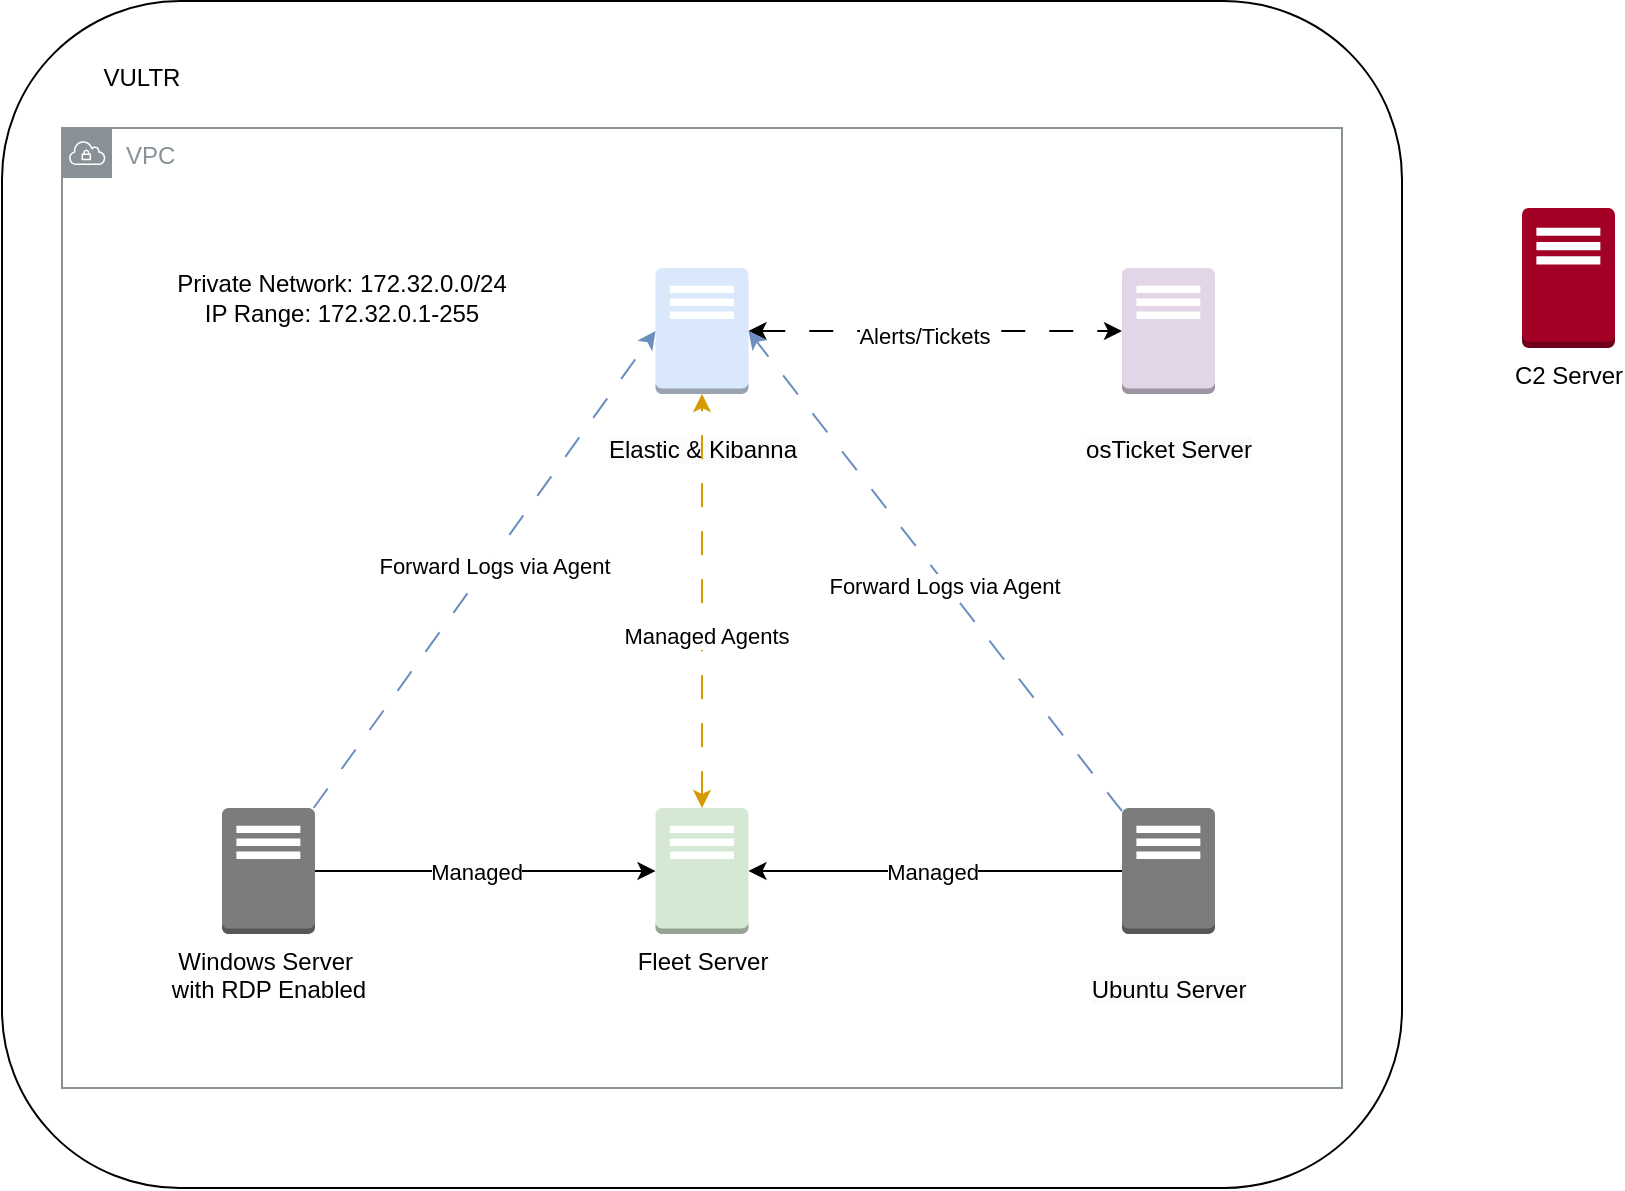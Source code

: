 <mxfile version="24.7.16">
  <diagram name="Page-1" id="E3Aew93MKvQ94FIYd_fR">
    <mxGraphModel dx="1050" dy="574" grid="1" gridSize="10" guides="1" tooltips="1" connect="1" arrows="1" fold="1" page="1" pageScale="1" pageWidth="827" pageHeight="1169" math="0" shadow="0">
      <root>
        <mxCell id="0" />
        <mxCell id="1" parent="0" />
        <mxCell id="Mx1jPVl39tABdKHU91At-50" value="" style="rounded=1;whiteSpace=wrap;html=1;" vertex="1" parent="1">
          <mxGeometry x="100" y="16.5" width="700" height="593.5" as="geometry" />
        </mxCell>
        <mxCell id="Mx1jPVl39tABdKHU91At-52" value="VPC" style="sketch=0;outlineConnect=0;gradientColor=none;html=1;whiteSpace=wrap;fontSize=12;fontStyle=0;shape=mxgraph.aws4.group;grIcon=mxgraph.aws4.group_vpc;strokeColor=#879196;fillColor=none;verticalAlign=top;align=left;spacingLeft=30;fontColor=#879196;dashed=0;" vertex="1" parent="1">
          <mxGeometry x="130" y="80" width="640" height="480" as="geometry" />
        </mxCell>
        <mxCell id="Mx1jPVl39tABdKHU91At-2" value="&#xa;&lt;span style=&quot;color: rgb(0, 0, 0); font-family: Helvetica; font-size: 12px; font-style: normal; font-variant-ligatures: normal; font-variant-caps: normal; font-weight: 400; letter-spacing: normal; orphans: 2; text-align: center; text-indent: 0px; text-transform: none; widows: 2; word-spacing: 0px; -webkit-text-stroke-width: 0px; white-space: nowrap; background-color: rgb(251, 251, 251); text-decoration-thickness: initial; text-decoration-style: initial; text-decoration-color: initial; display: inline !important; float: none;&quot;&gt;Elastic &amp;amp; Kibanna&lt;/span&gt;&#xa;&#xa;" style="outlineConnect=0;dashed=0;verticalLabelPosition=bottom;verticalAlign=top;align=center;html=1;shape=mxgraph.aws3.traditional_server;fillColor=#dae8fc;strokeColor=#6c8ebf;" vertex="1" parent="1">
          <mxGeometry x="426.75" y="150" width="46.5" height="63" as="geometry" />
        </mxCell>
        <mxCell id="Mx1jPVl39tABdKHU91At-34" value="Windows Server&amp;nbsp;&lt;div&gt;with RDP Enabled&lt;/div&gt;" style="outlineConnect=0;dashed=0;verticalLabelPosition=bottom;verticalAlign=top;align=center;html=1;shape=mxgraph.aws3.traditional_server;fillColor=#7D7C7C;gradientColor=none;" vertex="1" parent="1">
          <mxGeometry x="210" y="420" width="46.5" height="63" as="geometry" />
        </mxCell>
        <mxCell id="Mx1jPVl39tABdKHU91At-38" value="&#xa;&lt;span style=&quot;color: rgb(0, 0, 0); font-family: Helvetica; font-size: 12px; font-style: normal; font-variant-ligatures: normal; font-variant-caps: normal; font-weight: 400; letter-spacing: normal; orphans: 2; text-align: center; text-indent: 0px; text-transform: none; widows: 2; word-spacing: 0px; -webkit-text-stroke-width: 0px; white-space: nowrap; background-color: rgb(251, 251, 251); text-decoration-thickness: initial; text-decoration-style: initial; text-decoration-color: initial; display: inline !important; float: none;&quot;&gt;Ubuntu Server&lt;/span&gt;&#xa;&#xa;" style="outlineConnect=0;dashed=0;verticalLabelPosition=bottom;verticalAlign=top;align=center;html=1;shape=mxgraph.aws3.traditional_server;fillColor=#7D7C7C;gradientColor=none;" vertex="1" parent="1">
          <mxGeometry x="660" y="420" width="46.5" height="63" as="geometry" />
        </mxCell>
        <mxCell id="Mx1jPVl39tABdKHU91At-61" style="edgeStyle=orthogonalEdgeStyle;rounded=0;orthogonalLoop=1;jettySize=auto;html=1;startArrow=classic;startFill=1;fillColor=#ffe6cc;strokeColor=#d79b00;dashed=1;dashPattern=12 12;" edge="1" parent="1" source="Mx1jPVl39tABdKHU91At-42" target="Mx1jPVl39tABdKHU91At-2">
          <mxGeometry relative="1" as="geometry" />
        </mxCell>
        <mxCell id="Mx1jPVl39tABdKHU91At-67" value="Managed Agents" style="edgeLabel;html=1;align=center;verticalAlign=middle;resizable=0;points=[];" vertex="1" connectable="0" parent="Mx1jPVl39tABdKHU91At-61">
          <mxGeometry x="-0.171" y="-2" relative="1" as="geometry">
            <mxPoint as="offset" />
          </mxGeometry>
        </mxCell>
        <mxCell id="Mx1jPVl39tABdKHU91At-42" value="Fleet Server" style="outlineConnect=0;dashed=0;verticalLabelPosition=bottom;verticalAlign=top;align=center;html=1;shape=mxgraph.aws3.traditional_server;fillColor=#d5e8d4;strokeColor=#82b366;" vertex="1" parent="1">
          <mxGeometry x="426.75" y="420" width="46.5" height="63" as="geometry" />
        </mxCell>
        <mxCell id="Mx1jPVl39tABdKHU91At-46" value="&#xa;&lt;span style=&quot;color: rgb(0, 0, 0); font-family: Helvetica; font-size: 12px; font-style: normal; font-variant-ligatures: normal; font-variant-caps: normal; font-weight: 400; letter-spacing: normal; orphans: 2; text-align: center; text-indent: 0px; text-transform: none; widows: 2; word-spacing: 0px; -webkit-text-stroke-width: 0px; white-space: nowrap; background-color: rgb(251, 251, 251); text-decoration-thickness: initial; text-decoration-style: initial; text-decoration-color: initial; display: inline !important; float: none;&quot;&gt;osTicket Server&lt;/span&gt;&#xa;&#xa;" style="outlineConnect=0;dashed=0;verticalLabelPosition=bottom;verticalAlign=top;align=center;html=1;shape=mxgraph.aws3.traditional_server;fillColor=#e1d5e7;strokeColor=#9673a6;" vertex="1" parent="1">
          <mxGeometry x="660" y="150" width="46.5" height="63" as="geometry" />
        </mxCell>
        <mxCell id="Mx1jPVl39tABdKHU91At-49" value="C2 Server" style="outlineConnect=0;dashed=0;verticalLabelPosition=bottom;verticalAlign=top;align=center;html=1;shape=mxgraph.aws3.traditional_server;fillColor=#a20025;strokeColor=#6F0000;fontColor=default;" vertex="1" parent="1">
          <mxGeometry x="860" y="120" width="46.5" height="70" as="geometry" />
        </mxCell>
        <mxCell id="Mx1jPVl39tABdKHU91At-51" value="VULTR" style="text;html=1;align=center;verticalAlign=middle;whiteSpace=wrap;rounded=0;" vertex="1" parent="1">
          <mxGeometry x="140" y="40" width="60" height="30" as="geometry" />
        </mxCell>
        <mxCell id="Mx1jPVl39tABdKHU91At-54" style="edgeStyle=orthogonalEdgeStyle;rounded=0;orthogonalLoop=1;jettySize=auto;html=1;entryX=0;entryY=0.5;entryDx=0;entryDy=0;entryPerimeter=0;" edge="1" parent="1" source="Mx1jPVl39tABdKHU91At-34" target="Mx1jPVl39tABdKHU91At-42">
          <mxGeometry relative="1" as="geometry" />
        </mxCell>
        <mxCell id="Mx1jPVl39tABdKHU91At-55" value="Managed" style="edgeLabel;html=1;align=center;verticalAlign=middle;resizable=0;points=[];" vertex="1" connectable="0" parent="Mx1jPVl39tABdKHU91At-54">
          <mxGeometry x="-0.052" relative="1" as="geometry">
            <mxPoint as="offset" />
          </mxGeometry>
        </mxCell>
        <mxCell id="Mx1jPVl39tABdKHU91At-58" style="edgeStyle=orthogonalEdgeStyle;rounded=0;orthogonalLoop=1;jettySize=auto;html=1;entryX=1;entryY=0.5;entryDx=0;entryDy=0;entryPerimeter=0;" edge="1" parent="1" source="Mx1jPVl39tABdKHU91At-38" target="Mx1jPVl39tABdKHU91At-42">
          <mxGeometry relative="1" as="geometry" />
        </mxCell>
        <mxCell id="Mx1jPVl39tABdKHU91At-60" value="Managed" style="edgeLabel;html=1;align=center;verticalAlign=middle;resizable=0;points=[];" vertex="1" connectable="0" parent="Mx1jPVl39tABdKHU91At-58">
          <mxGeometry x="0.015" relative="1" as="geometry">
            <mxPoint as="offset" />
          </mxGeometry>
        </mxCell>
        <mxCell id="Mx1jPVl39tABdKHU91At-63" style="edgeStyle=orthogonalEdgeStyle;rounded=0;orthogonalLoop=1;jettySize=auto;html=1;entryX=0;entryY=0.5;entryDx=0;entryDy=0;entryPerimeter=0;endArrow=classic;endFill=1;dashed=1;dashPattern=12 12;startArrow=classic;startFill=1;" edge="1" parent="1" source="Mx1jPVl39tABdKHU91At-2" target="Mx1jPVl39tABdKHU91At-46">
          <mxGeometry relative="1" as="geometry" />
        </mxCell>
        <mxCell id="Mx1jPVl39tABdKHU91At-66" value="Alerts/Tickets" style="edgeLabel;html=1;align=center;verticalAlign=middle;resizable=0;points=[];" vertex="1" connectable="0" parent="Mx1jPVl39tABdKHU91At-63">
          <mxGeometry x="-0.069" y="-2" relative="1" as="geometry">
            <mxPoint as="offset" />
          </mxGeometry>
        </mxCell>
        <mxCell id="Mx1jPVl39tABdKHU91At-64" style="rounded=0;orthogonalLoop=1;jettySize=auto;html=1;entryX=0;entryY=0.5;entryDx=0;entryDy=0;entryPerimeter=0;fillColor=#dae8fc;strokeColor=#6c8ebf;dashed=1;dashPattern=12 12;" edge="1" parent="1" source="Mx1jPVl39tABdKHU91At-34" target="Mx1jPVl39tABdKHU91At-2">
          <mxGeometry relative="1" as="geometry" />
        </mxCell>
        <mxCell id="Mx1jPVl39tABdKHU91At-68" value="Forward Logs via Agent" style="edgeLabel;html=1;align=center;verticalAlign=middle;resizable=0;points=[];" vertex="1" connectable="0" parent="Mx1jPVl39tABdKHU91At-64">
          <mxGeometry x="0.028" y="-3" relative="1" as="geometry">
            <mxPoint as="offset" />
          </mxGeometry>
        </mxCell>
        <mxCell id="Mx1jPVl39tABdKHU91At-65" style="rounded=0;orthogonalLoop=1;jettySize=auto;html=1;entryX=1;entryY=0.5;entryDx=0;entryDy=0;entryPerimeter=0;fillColor=#dae8fc;strokeColor=#6c8ebf;dashed=1;dashPattern=12 12;" edge="1" parent="1" source="Mx1jPVl39tABdKHU91At-38" target="Mx1jPVl39tABdKHU91At-2">
          <mxGeometry relative="1" as="geometry" />
        </mxCell>
        <mxCell id="Mx1jPVl39tABdKHU91At-69" value="Forward Logs via Agent" style="edgeLabel;html=1;align=center;verticalAlign=middle;resizable=0;points=[];" vertex="1" connectable="0" parent="Mx1jPVl39tABdKHU91At-65">
          <mxGeometry x="-0.058" y="1" relative="1" as="geometry">
            <mxPoint as="offset" />
          </mxGeometry>
        </mxCell>
        <mxCell id="Mx1jPVl39tABdKHU91At-70" value="Private Network: 172.32.0.0/24&lt;div&gt;IP Range: 172.32.0.1-255&lt;/div&gt;" style="text;html=1;align=center;verticalAlign=middle;whiteSpace=wrap;rounded=0;" vertex="1" parent="1">
          <mxGeometry x="170" y="150" width="200" height="30" as="geometry" />
        </mxCell>
      </root>
    </mxGraphModel>
  </diagram>
</mxfile>
